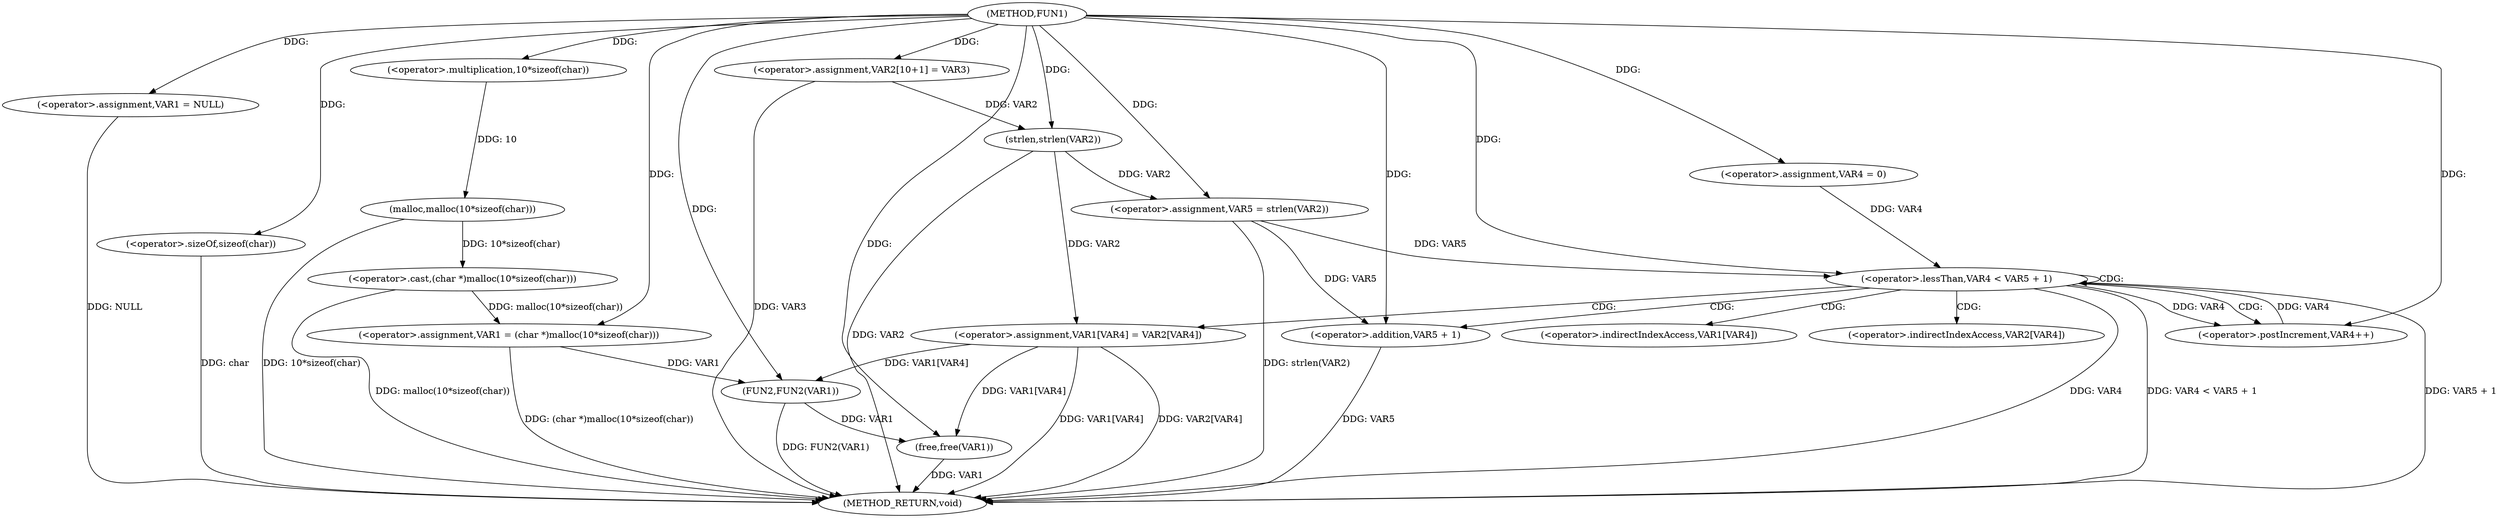 digraph FUN1 {  
"1000100" [label = "(METHOD,FUN1)" ]
"1000149" [label = "(METHOD_RETURN,void)" ]
"1000103" [label = "(<operator>.assignment,VAR1 = NULL)" ]
"1000106" [label = "(<operator>.assignment,VAR1 = (char *)malloc(10*sizeof(char)))" ]
"1000108" [label = "(<operator>.cast,(char *)malloc(10*sizeof(char)))" ]
"1000110" [label = "(malloc,malloc(10*sizeof(char)))" ]
"1000111" [label = "(<operator>.multiplication,10*sizeof(char))" ]
"1000113" [label = "(<operator>.sizeOf,sizeof(char))" ]
"1000117" [label = "(<operator>.assignment,VAR2[10+1] = VAR3)" ]
"1000122" [label = "(<operator>.assignment,VAR5 = strlen(VAR2))" ]
"1000124" [label = "(strlen,strlen(VAR2))" ]
"1000127" [label = "(<operator>.assignment,VAR4 = 0)" ]
"1000130" [label = "(<operator>.lessThan,VAR4 < VAR5 + 1)" ]
"1000132" [label = "(<operator>.addition,VAR5 + 1)" ]
"1000135" [label = "(<operator>.postIncrement,VAR4++)" ]
"1000138" [label = "(<operator>.assignment,VAR1[VAR4] = VAR2[VAR4])" ]
"1000145" [label = "(FUN2,FUN2(VAR1))" ]
"1000147" [label = "(free,free(VAR1))" ]
"1000139" [label = "(<operator>.indirectIndexAccess,VAR1[VAR4])" ]
"1000142" [label = "(<operator>.indirectIndexAccess,VAR2[VAR4])" ]
  "1000130" -> "1000149"  [ label = "DDG: VAR4 < VAR5 + 1"] 
  "1000138" -> "1000149"  [ label = "DDG: VAR2[VAR4]"] 
  "1000124" -> "1000149"  [ label = "DDG: VAR2"] 
  "1000106" -> "1000149"  [ label = "DDG: (char *)malloc(10*sizeof(char))"] 
  "1000103" -> "1000149"  [ label = "DDG: NULL"] 
  "1000113" -> "1000149"  [ label = "DDG: char"] 
  "1000147" -> "1000149"  [ label = "DDG: VAR1"] 
  "1000132" -> "1000149"  [ label = "DDG: VAR5"] 
  "1000117" -> "1000149"  [ label = "DDG: VAR3"] 
  "1000130" -> "1000149"  [ label = "DDG: VAR5 + 1"] 
  "1000138" -> "1000149"  [ label = "DDG: VAR1[VAR4]"] 
  "1000108" -> "1000149"  [ label = "DDG: malloc(10*sizeof(char))"] 
  "1000145" -> "1000149"  [ label = "DDG: FUN2(VAR1)"] 
  "1000110" -> "1000149"  [ label = "DDG: 10*sizeof(char)"] 
  "1000130" -> "1000149"  [ label = "DDG: VAR4"] 
  "1000122" -> "1000149"  [ label = "DDG: strlen(VAR2)"] 
  "1000100" -> "1000103"  [ label = "DDG: "] 
  "1000108" -> "1000106"  [ label = "DDG: malloc(10*sizeof(char))"] 
  "1000100" -> "1000106"  [ label = "DDG: "] 
  "1000110" -> "1000108"  [ label = "DDG: 10*sizeof(char)"] 
  "1000111" -> "1000110"  [ label = "DDG: 10"] 
  "1000100" -> "1000111"  [ label = "DDG: "] 
  "1000100" -> "1000113"  [ label = "DDG: "] 
  "1000100" -> "1000117"  [ label = "DDG: "] 
  "1000124" -> "1000122"  [ label = "DDG: VAR2"] 
  "1000100" -> "1000122"  [ label = "DDG: "] 
  "1000117" -> "1000124"  [ label = "DDG: VAR2"] 
  "1000100" -> "1000124"  [ label = "DDG: "] 
  "1000100" -> "1000127"  [ label = "DDG: "] 
  "1000135" -> "1000130"  [ label = "DDG: VAR4"] 
  "1000127" -> "1000130"  [ label = "DDG: VAR4"] 
  "1000100" -> "1000130"  [ label = "DDG: "] 
  "1000122" -> "1000130"  [ label = "DDG: VAR5"] 
  "1000122" -> "1000132"  [ label = "DDG: VAR5"] 
  "1000100" -> "1000132"  [ label = "DDG: "] 
  "1000130" -> "1000135"  [ label = "DDG: VAR4"] 
  "1000100" -> "1000135"  [ label = "DDG: "] 
  "1000124" -> "1000138"  [ label = "DDG: VAR2"] 
  "1000106" -> "1000145"  [ label = "DDG: VAR1"] 
  "1000138" -> "1000145"  [ label = "DDG: VAR1[VAR4]"] 
  "1000100" -> "1000145"  [ label = "DDG: "] 
  "1000138" -> "1000147"  [ label = "DDG: VAR1[VAR4]"] 
  "1000145" -> "1000147"  [ label = "DDG: VAR1"] 
  "1000100" -> "1000147"  [ label = "DDG: "] 
  "1000130" -> "1000132"  [ label = "CDG: "] 
  "1000130" -> "1000142"  [ label = "CDG: "] 
  "1000130" -> "1000130"  [ label = "CDG: "] 
  "1000130" -> "1000139"  [ label = "CDG: "] 
  "1000130" -> "1000135"  [ label = "CDG: "] 
  "1000130" -> "1000138"  [ label = "CDG: "] 
}

